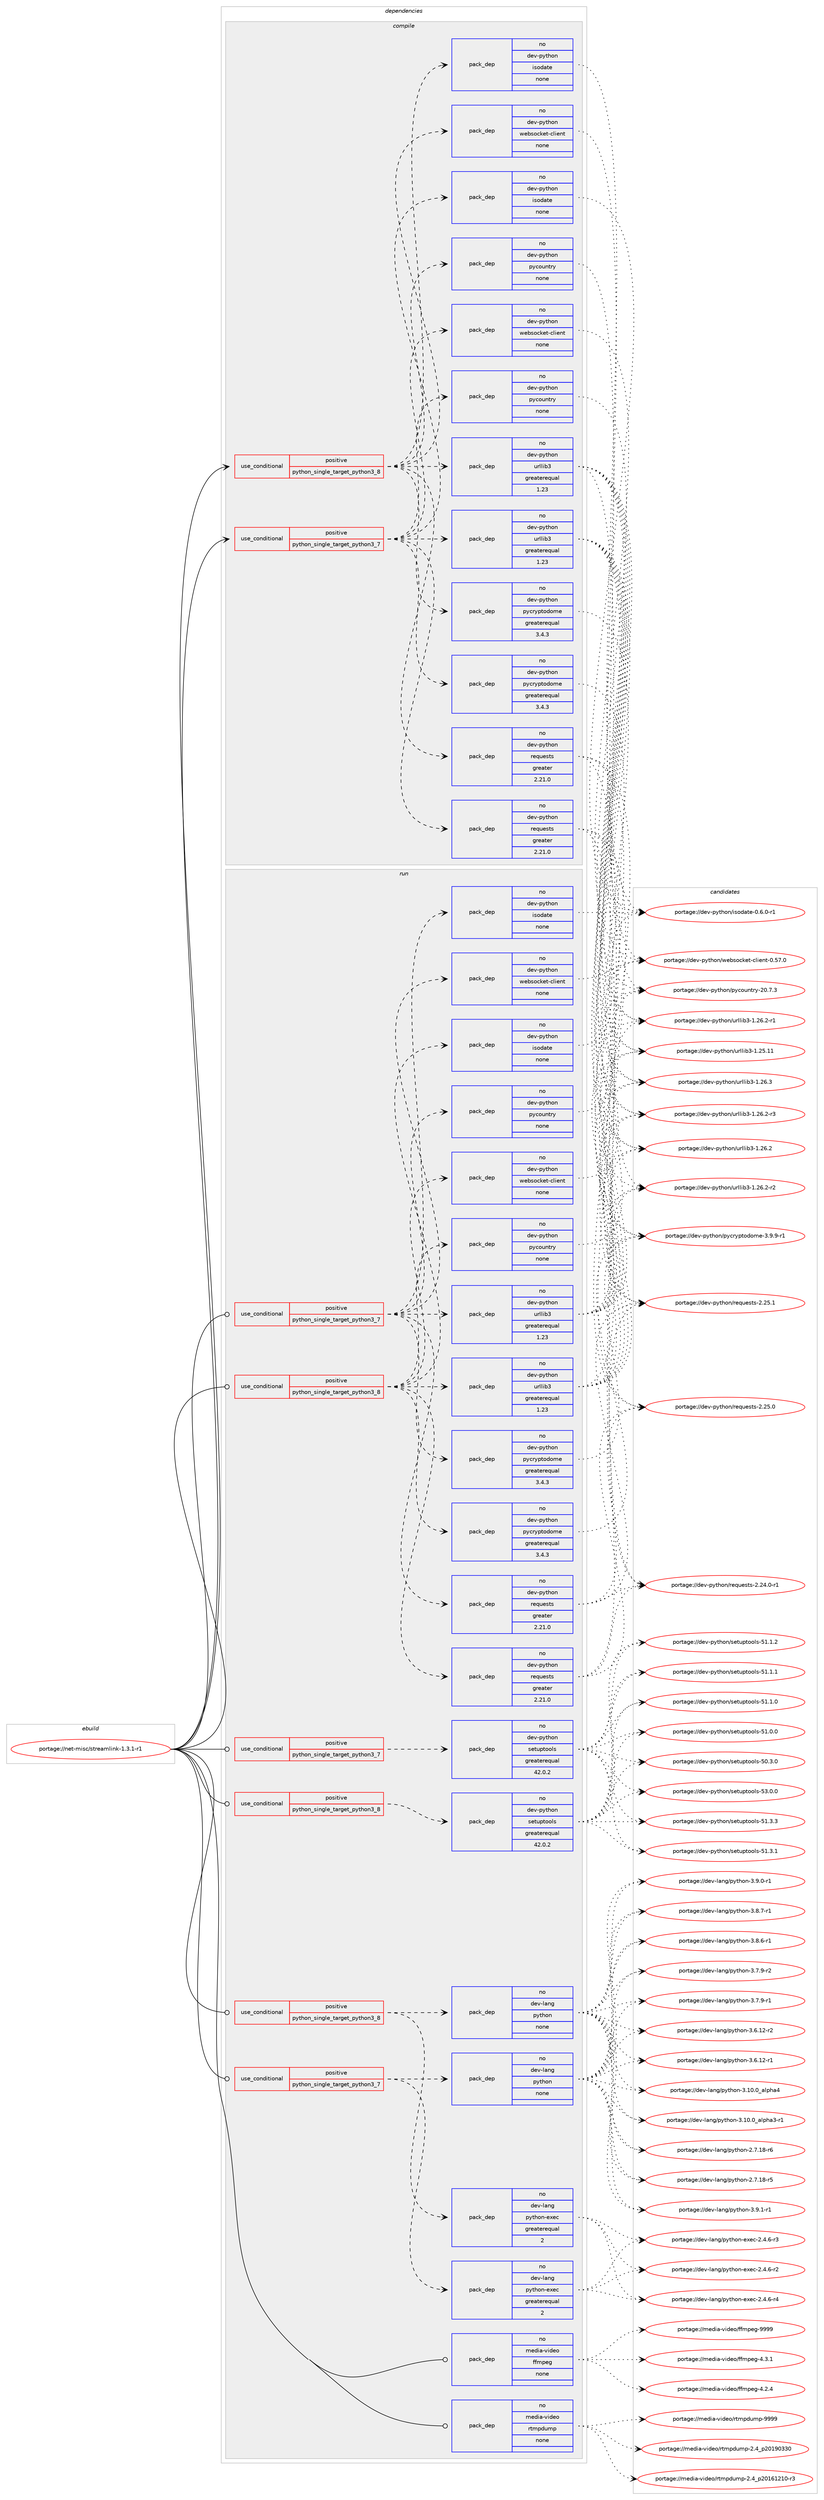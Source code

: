 digraph prolog {

# *************
# Graph options
# *************

newrank=true;
concentrate=true;
compound=true;
graph [rankdir=LR,fontname=Helvetica,fontsize=10,ranksep=1.5];#, ranksep=2.5, nodesep=0.2];
edge  [arrowhead=vee];
node  [fontname=Helvetica,fontsize=10];

# **********
# The ebuild
# **********

subgraph cluster_leftcol {
color=gray;
rank=same;
label=<<i>ebuild</i>>;
id [label="portage://net-misc/streamlink-1.3.1-r1", color=red, width=4, href="../net-misc/streamlink-1.3.1-r1.svg"];
}

# ****************
# The dependencies
# ****************

subgraph cluster_midcol {
color=gray;
label=<<i>dependencies</i>>;
subgraph cluster_compile {
fillcolor="#eeeeee";
style=filled;
label=<<i>compile</i>>;
subgraph cond7239 {
dependency23560 [label=<<TABLE BORDER="0" CELLBORDER="1" CELLSPACING="0" CELLPADDING="4"><TR><TD ROWSPAN="3" CELLPADDING="10">use_conditional</TD></TR><TR><TD>positive</TD></TR><TR><TD>python_single_target_python3_7</TD></TR></TABLE>>, shape=none, color=red];
subgraph pack16140 {
dependency23561 [label=<<TABLE BORDER="0" CELLBORDER="1" CELLSPACING="0" CELLPADDING="4" WIDTH="220"><TR><TD ROWSPAN="6" CELLPADDING="30">pack_dep</TD></TR><TR><TD WIDTH="110">no</TD></TR><TR><TD>dev-python</TD></TR><TR><TD>requests</TD></TR><TR><TD>greater</TD></TR><TR><TD>2.21.0</TD></TR></TABLE>>, shape=none, color=blue];
}
dependency23560:e -> dependency23561:w [weight=20,style="dashed",arrowhead="vee"];
subgraph pack16141 {
dependency23562 [label=<<TABLE BORDER="0" CELLBORDER="1" CELLSPACING="0" CELLPADDING="4" WIDTH="220"><TR><TD ROWSPAN="6" CELLPADDING="30">pack_dep</TD></TR><TR><TD WIDTH="110">no</TD></TR><TR><TD>dev-python</TD></TR><TR><TD>urllib3</TD></TR><TR><TD>greaterequal</TD></TR><TR><TD>1.23</TD></TR></TABLE>>, shape=none, color=blue];
}
dependency23560:e -> dependency23562:w [weight=20,style="dashed",arrowhead="vee"];
subgraph pack16142 {
dependency23563 [label=<<TABLE BORDER="0" CELLBORDER="1" CELLSPACING="0" CELLPADDING="4" WIDTH="220"><TR><TD ROWSPAN="6" CELLPADDING="30">pack_dep</TD></TR><TR><TD WIDTH="110">no</TD></TR><TR><TD>dev-python</TD></TR><TR><TD>isodate</TD></TR><TR><TD>none</TD></TR><TR><TD></TD></TR></TABLE>>, shape=none, color=blue];
}
dependency23560:e -> dependency23563:w [weight=20,style="dashed",arrowhead="vee"];
subgraph pack16143 {
dependency23564 [label=<<TABLE BORDER="0" CELLBORDER="1" CELLSPACING="0" CELLPADDING="4" WIDTH="220"><TR><TD ROWSPAN="6" CELLPADDING="30">pack_dep</TD></TR><TR><TD WIDTH="110">no</TD></TR><TR><TD>dev-python</TD></TR><TR><TD>websocket-client</TD></TR><TR><TD>none</TD></TR><TR><TD></TD></TR></TABLE>>, shape=none, color=blue];
}
dependency23560:e -> dependency23564:w [weight=20,style="dashed",arrowhead="vee"];
subgraph pack16144 {
dependency23565 [label=<<TABLE BORDER="0" CELLBORDER="1" CELLSPACING="0" CELLPADDING="4" WIDTH="220"><TR><TD ROWSPAN="6" CELLPADDING="30">pack_dep</TD></TR><TR><TD WIDTH="110">no</TD></TR><TR><TD>dev-python</TD></TR><TR><TD>pycountry</TD></TR><TR><TD>none</TD></TR><TR><TD></TD></TR></TABLE>>, shape=none, color=blue];
}
dependency23560:e -> dependency23565:w [weight=20,style="dashed",arrowhead="vee"];
subgraph pack16145 {
dependency23566 [label=<<TABLE BORDER="0" CELLBORDER="1" CELLSPACING="0" CELLPADDING="4" WIDTH="220"><TR><TD ROWSPAN="6" CELLPADDING="30">pack_dep</TD></TR><TR><TD WIDTH="110">no</TD></TR><TR><TD>dev-python</TD></TR><TR><TD>pycryptodome</TD></TR><TR><TD>greaterequal</TD></TR><TR><TD>3.4.3</TD></TR></TABLE>>, shape=none, color=blue];
}
dependency23560:e -> dependency23566:w [weight=20,style="dashed",arrowhead="vee"];
}
id:e -> dependency23560:w [weight=20,style="solid",arrowhead="vee"];
subgraph cond7240 {
dependency23567 [label=<<TABLE BORDER="0" CELLBORDER="1" CELLSPACING="0" CELLPADDING="4"><TR><TD ROWSPAN="3" CELLPADDING="10">use_conditional</TD></TR><TR><TD>positive</TD></TR><TR><TD>python_single_target_python3_8</TD></TR></TABLE>>, shape=none, color=red];
subgraph pack16146 {
dependency23568 [label=<<TABLE BORDER="0" CELLBORDER="1" CELLSPACING="0" CELLPADDING="4" WIDTH="220"><TR><TD ROWSPAN="6" CELLPADDING="30">pack_dep</TD></TR><TR><TD WIDTH="110">no</TD></TR><TR><TD>dev-python</TD></TR><TR><TD>requests</TD></TR><TR><TD>greater</TD></TR><TR><TD>2.21.0</TD></TR></TABLE>>, shape=none, color=blue];
}
dependency23567:e -> dependency23568:w [weight=20,style="dashed",arrowhead="vee"];
subgraph pack16147 {
dependency23569 [label=<<TABLE BORDER="0" CELLBORDER="1" CELLSPACING="0" CELLPADDING="4" WIDTH="220"><TR><TD ROWSPAN="6" CELLPADDING="30">pack_dep</TD></TR><TR><TD WIDTH="110">no</TD></TR><TR><TD>dev-python</TD></TR><TR><TD>urllib3</TD></TR><TR><TD>greaterequal</TD></TR><TR><TD>1.23</TD></TR></TABLE>>, shape=none, color=blue];
}
dependency23567:e -> dependency23569:w [weight=20,style="dashed",arrowhead="vee"];
subgraph pack16148 {
dependency23570 [label=<<TABLE BORDER="0" CELLBORDER="1" CELLSPACING="0" CELLPADDING="4" WIDTH="220"><TR><TD ROWSPAN="6" CELLPADDING="30">pack_dep</TD></TR><TR><TD WIDTH="110">no</TD></TR><TR><TD>dev-python</TD></TR><TR><TD>isodate</TD></TR><TR><TD>none</TD></TR><TR><TD></TD></TR></TABLE>>, shape=none, color=blue];
}
dependency23567:e -> dependency23570:w [weight=20,style="dashed",arrowhead="vee"];
subgraph pack16149 {
dependency23571 [label=<<TABLE BORDER="0" CELLBORDER="1" CELLSPACING="0" CELLPADDING="4" WIDTH="220"><TR><TD ROWSPAN="6" CELLPADDING="30">pack_dep</TD></TR><TR><TD WIDTH="110">no</TD></TR><TR><TD>dev-python</TD></TR><TR><TD>websocket-client</TD></TR><TR><TD>none</TD></TR><TR><TD></TD></TR></TABLE>>, shape=none, color=blue];
}
dependency23567:e -> dependency23571:w [weight=20,style="dashed",arrowhead="vee"];
subgraph pack16150 {
dependency23572 [label=<<TABLE BORDER="0" CELLBORDER="1" CELLSPACING="0" CELLPADDING="4" WIDTH="220"><TR><TD ROWSPAN="6" CELLPADDING="30">pack_dep</TD></TR><TR><TD WIDTH="110">no</TD></TR><TR><TD>dev-python</TD></TR><TR><TD>pycountry</TD></TR><TR><TD>none</TD></TR><TR><TD></TD></TR></TABLE>>, shape=none, color=blue];
}
dependency23567:e -> dependency23572:w [weight=20,style="dashed",arrowhead="vee"];
subgraph pack16151 {
dependency23573 [label=<<TABLE BORDER="0" CELLBORDER="1" CELLSPACING="0" CELLPADDING="4" WIDTH="220"><TR><TD ROWSPAN="6" CELLPADDING="30">pack_dep</TD></TR><TR><TD WIDTH="110">no</TD></TR><TR><TD>dev-python</TD></TR><TR><TD>pycryptodome</TD></TR><TR><TD>greaterequal</TD></TR><TR><TD>3.4.3</TD></TR></TABLE>>, shape=none, color=blue];
}
dependency23567:e -> dependency23573:w [weight=20,style="dashed",arrowhead="vee"];
}
id:e -> dependency23567:w [weight=20,style="solid",arrowhead="vee"];
}
subgraph cluster_compileandrun {
fillcolor="#eeeeee";
style=filled;
label=<<i>compile and run</i>>;
}
subgraph cluster_run {
fillcolor="#eeeeee";
style=filled;
label=<<i>run</i>>;
subgraph cond7241 {
dependency23574 [label=<<TABLE BORDER="0" CELLBORDER="1" CELLSPACING="0" CELLPADDING="4"><TR><TD ROWSPAN="3" CELLPADDING="10">use_conditional</TD></TR><TR><TD>positive</TD></TR><TR><TD>python_single_target_python3_7</TD></TR></TABLE>>, shape=none, color=red];
subgraph pack16152 {
dependency23575 [label=<<TABLE BORDER="0" CELLBORDER="1" CELLSPACING="0" CELLPADDING="4" WIDTH="220"><TR><TD ROWSPAN="6" CELLPADDING="30">pack_dep</TD></TR><TR><TD WIDTH="110">no</TD></TR><TR><TD>dev-lang</TD></TR><TR><TD>python</TD></TR><TR><TD>none</TD></TR><TR><TD></TD></TR></TABLE>>, shape=none, color=blue];
}
dependency23574:e -> dependency23575:w [weight=20,style="dashed",arrowhead="vee"];
subgraph pack16153 {
dependency23576 [label=<<TABLE BORDER="0" CELLBORDER="1" CELLSPACING="0" CELLPADDING="4" WIDTH="220"><TR><TD ROWSPAN="6" CELLPADDING="30">pack_dep</TD></TR><TR><TD WIDTH="110">no</TD></TR><TR><TD>dev-lang</TD></TR><TR><TD>python-exec</TD></TR><TR><TD>greaterequal</TD></TR><TR><TD>2</TD></TR></TABLE>>, shape=none, color=blue];
}
dependency23574:e -> dependency23576:w [weight=20,style="dashed",arrowhead="vee"];
}
id:e -> dependency23574:w [weight=20,style="solid",arrowhead="odot"];
subgraph cond7242 {
dependency23577 [label=<<TABLE BORDER="0" CELLBORDER="1" CELLSPACING="0" CELLPADDING="4"><TR><TD ROWSPAN="3" CELLPADDING="10">use_conditional</TD></TR><TR><TD>positive</TD></TR><TR><TD>python_single_target_python3_7</TD></TR></TABLE>>, shape=none, color=red];
subgraph pack16154 {
dependency23578 [label=<<TABLE BORDER="0" CELLBORDER="1" CELLSPACING="0" CELLPADDING="4" WIDTH="220"><TR><TD ROWSPAN="6" CELLPADDING="30">pack_dep</TD></TR><TR><TD WIDTH="110">no</TD></TR><TR><TD>dev-python</TD></TR><TR><TD>requests</TD></TR><TR><TD>greater</TD></TR><TR><TD>2.21.0</TD></TR></TABLE>>, shape=none, color=blue];
}
dependency23577:e -> dependency23578:w [weight=20,style="dashed",arrowhead="vee"];
subgraph pack16155 {
dependency23579 [label=<<TABLE BORDER="0" CELLBORDER="1" CELLSPACING="0" CELLPADDING="4" WIDTH="220"><TR><TD ROWSPAN="6" CELLPADDING="30">pack_dep</TD></TR><TR><TD WIDTH="110">no</TD></TR><TR><TD>dev-python</TD></TR><TR><TD>urllib3</TD></TR><TR><TD>greaterequal</TD></TR><TR><TD>1.23</TD></TR></TABLE>>, shape=none, color=blue];
}
dependency23577:e -> dependency23579:w [weight=20,style="dashed",arrowhead="vee"];
subgraph pack16156 {
dependency23580 [label=<<TABLE BORDER="0" CELLBORDER="1" CELLSPACING="0" CELLPADDING="4" WIDTH="220"><TR><TD ROWSPAN="6" CELLPADDING="30">pack_dep</TD></TR><TR><TD WIDTH="110">no</TD></TR><TR><TD>dev-python</TD></TR><TR><TD>isodate</TD></TR><TR><TD>none</TD></TR><TR><TD></TD></TR></TABLE>>, shape=none, color=blue];
}
dependency23577:e -> dependency23580:w [weight=20,style="dashed",arrowhead="vee"];
subgraph pack16157 {
dependency23581 [label=<<TABLE BORDER="0" CELLBORDER="1" CELLSPACING="0" CELLPADDING="4" WIDTH="220"><TR><TD ROWSPAN="6" CELLPADDING="30">pack_dep</TD></TR><TR><TD WIDTH="110">no</TD></TR><TR><TD>dev-python</TD></TR><TR><TD>websocket-client</TD></TR><TR><TD>none</TD></TR><TR><TD></TD></TR></TABLE>>, shape=none, color=blue];
}
dependency23577:e -> dependency23581:w [weight=20,style="dashed",arrowhead="vee"];
subgraph pack16158 {
dependency23582 [label=<<TABLE BORDER="0" CELLBORDER="1" CELLSPACING="0" CELLPADDING="4" WIDTH="220"><TR><TD ROWSPAN="6" CELLPADDING="30">pack_dep</TD></TR><TR><TD WIDTH="110">no</TD></TR><TR><TD>dev-python</TD></TR><TR><TD>pycountry</TD></TR><TR><TD>none</TD></TR><TR><TD></TD></TR></TABLE>>, shape=none, color=blue];
}
dependency23577:e -> dependency23582:w [weight=20,style="dashed",arrowhead="vee"];
subgraph pack16159 {
dependency23583 [label=<<TABLE BORDER="0" CELLBORDER="1" CELLSPACING="0" CELLPADDING="4" WIDTH="220"><TR><TD ROWSPAN="6" CELLPADDING="30">pack_dep</TD></TR><TR><TD WIDTH="110">no</TD></TR><TR><TD>dev-python</TD></TR><TR><TD>pycryptodome</TD></TR><TR><TD>greaterequal</TD></TR><TR><TD>3.4.3</TD></TR></TABLE>>, shape=none, color=blue];
}
dependency23577:e -> dependency23583:w [weight=20,style="dashed",arrowhead="vee"];
}
id:e -> dependency23577:w [weight=20,style="solid",arrowhead="odot"];
subgraph cond7243 {
dependency23584 [label=<<TABLE BORDER="0" CELLBORDER="1" CELLSPACING="0" CELLPADDING="4"><TR><TD ROWSPAN="3" CELLPADDING="10">use_conditional</TD></TR><TR><TD>positive</TD></TR><TR><TD>python_single_target_python3_7</TD></TR></TABLE>>, shape=none, color=red];
subgraph pack16160 {
dependency23585 [label=<<TABLE BORDER="0" CELLBORDER="1" CELLSPACING="0" CELLPADDING="4" WIDTH="220"><TR><TD ROWSPAN="6" CELLPADDING="30">pack_dep</TD></TR><TR><TD WIDTH="110">no</TD></TR><TR><TD>dev-python</TD></TR><TR><TD>setuptools</TD></TR><TR><TD>greaterequal</TD></TR><TR><TD>42.0.2</TD></TR></TABLE>>, shape=none, color=blue];
}
dependency23584:e -> dependency23585:w [weight=20,style="dashed",arrowhead="vee"];
}
id:e -> dependency23584:w [weight=20,style="solid",arrowhead="odot"];
subgraph cond7244 {
dependency23586 [label=<<TABLE BORDER="0" CELLBORDER="1" CELLSPACING="0" CELLPADDING="4"><TR><TD ROWSPAN="3" CELLPADDING="10">use_conditional</TD></TR><TR><TD>positive</TD></TR><TR><TD>python_single_target_python3_8</TD></TR></TABLE>>, shape=none, color=red];
subgraph pack16161 {
dependency23587 [label=<<TABLE BORDER="0" CELLBORDER="1" CELLSPACING="0" CELLPADDING="4" WIDTH="220"><TR><TD ROWSPAN="6" CELLPADDING="30">pack_dep</TD></TR><TR><TD WIDTH="110">no</TD></TR><TR><TD>dev-lang</TD></TR><TR><TD>python</TD></TR><TR><TD>none</TD></TR><TR><TD></TD></TR></TABLE>>, shape=none, color=blue];
}
dependency23586:e -> dependency23587:w [weight=20,style="dashed",arrowhead="vee"];
subgraph pack16162 {
dependency23588 [label=<<TABLE BORDER="0" CELLBORDER="1" CELLSPACING="0" CELLPADDING="4" WIDTH="220"><TR><TD ROWSPAN="6" CELLPADDING="30">pack_dep</TD></TR><TR><TD WIDTH="110">no</TD></TR><TR><TD>dev-lang</TD></TR><TR><TD>python-exec</TD></TR><TR><TD>greaterequal</TD></TR><TR><TD>2</TD></TR></TABLE>>, shape=none, color=blue];
}
dependency23586:e -> dependency23588:w [weight=20,style="dashed",arrowhead="vee"];
}
id:e -> dependency23586:w [weight=20,style="solid",arrowhead="odot"];
subgraph cond7245 {
dependency23589 [label=<<TABLE BORDER="0" CELLBORDER="1" CELLSPACING="0" CELLPADDING="4"><TR><TD ROWSPAN="3" CELLPADDING="10">use_conditional</TD></TR><TR><TD>positive</TD></TR><TR><TD>python_single_target_python3_8</TD></TR></TABLE>>, shape=none, color=red];
subgraph pack16163 {
dependency23590 [label=<<TABLE BORDER="0" CELLBORDER="1" CELLSPACING="0" CELLPADDING="4" WIDTH="220"><TR><TD ROWSPAN="6" CELLPADDING="30">pack_dep</TD></TR><TR><TD WIDTH="110">no</TD></TR><TR><TD>dev-python</TD></TR><TR><TD>requests</TD></TR><TR><TD>greater</TD></TR><TR><TD>2.21.0</TD></TR></TABLE>>, shape=none, color=blue];
}
dependency23589:e -> dependency23590:w [weight=20,style="dashed",arrowhead="vee"];
subgraph pack16164 {
dependency23591 [label=<<TABLE BORDER="0" CELLBORDER="1" CELLSPACING="0" CELLPADDING="4" WIDTH="220"><TR><TD ROWSPAN="6" CELLPADDING="30">pack_dep</TD></TR><TR><TD WIDTH="110">no</TD></TR><TR><TD>dev-python</TD></TR><TR><TD>urllib3</TD></TR><TR><TD>greaterequal</TD></TR><TR><TD>1.23</TD></TR></TABLE>>, shape=none, color=blue];
}
dependency23589:e -> dependency23591:w [weight=20,style="dashed",arrowhead="vee"];
subgraph pack16165 {
dependency23592 [label=<<TABLE BORDER="0" CELLBORDER="1" CELLSPACING="0" CELLPADDING="4" WIDTH="220"><TR><TD ROWSPAN="6" CELLPADDING="30">pack_dep</TD></TR><TR><TD WIDTH="110">no</TD></TR><TR><TD>dev-python</TD></TR><TR><TD>isodate</TD></TR><TR><TD>none</TD></TR><TR><TD></TD></TR></TABLE>>, shape=none, color=blue];
}
dependency23589:e -> dependency23592:w [weight=20,style="dashed",arrowhead="vee"];
subgraph pack16166 {
dependency23593 [label=<<TABLE BORDER="0" CELLBORDER="1" CELLSPACING="0" CELLPADDING="4" WIDTH="220"><TR><TD ROWSPAN="6" CELLPADDING="30">pack_dep</TD></TR><TR><TD WIDTH="110">no</TD></TR><TR><TD>dev-python</TD></TR><TR><TD>websocket-client</TD></TR><TR><TD>none</TD></TR><TR><TD></TD></TR></TABLE>>, shape=none, color=blue];
}
dependency23589:e -> dependency23593:w [weight=20,style="dashed",arrowhead="vee"];
subgraph pack16167 {
dependency23594 [label=<<TABLE BORDER="0" CELLBORDER="1" CELLSPACING="0" CELLPADDING="4" WIDTH="220"><TR><TD ROWSPAN="6" CELLPADDING="30">pack_dep</TD></TR><TR><TD WIDTH="110">no</TD></TR><TR><TD>dev-python</TD></TR><TR><TD>pycountry</TD></TR><TR><TD>none</TD></TR><TR><TD></TD></TR></TABLE>>, shape=none, color=blue];
}
dependency23589:e -> dependency23594:w [weight=20,style="dashed",arrowhead="vee"];
subgraph pack16168 {
dependency23595 [label=<<TABLE BORDER="0" CELLBORDER="1" CELLSPACING="0" CELLPADDING="4" WIDTH="220"><TR><TD ROWSPAN="6" CELLPADDING="30">pack_dep</TD></TR><TR><TD WIDTH="110">no</TD></TR><TR><TD>dev-python</TD></TR><TR><TD>pycryptodome</TD></TR><TR><TD>greaterequal</TD></TR><TR><TD>3.4.3</TD></TR></TABLE>>, shape=none, color=blue];
}
dependency23589:e -> dependency23595:w [weight=20,style="dashed",arrowhead="vee"];
}
id:e -> dependency23589:w [weight=20,style="solid",arrowhead="odot"];
subgraph cond7246 {
dependency23596 [label=<<TABLE BORDER="0" CELLBORDER="1" CELLSPACING="0" CELLPADDING="4"><TR><TD ROWSPAN="3" CELLPADDING="10">use_conditional</TD></TR><TR><TD>positive</TD></TR><TR><TD>python_single_target_python3_8</TD></TR></TABLE>>, shape=none, color=red];
subgraph pack16169 {
dependency23597 [label=<<TABLE BORDER="0" CELLBORDER="1" CELLSPACING="0" CELLPADDING="4" WIDTH="220"><TR><TD ROWSPAN="6" CELLPADDING="30">pack_dep</TD></TR><TR><TD WIDTH="110">no</TD></TR><TR><TD>dev-python</TD></TR><TR><TD>setuptools</TD></TR><TR><TD>greaterequal</TD></TR><TR><TD>42.0.2</TD></TR></TABLE>>, shape=none, color=blue];
}
dependency23596:e -> dependency23597:w [weight=20,style="dashed",arrowhead="vee"];
}
id:e -> dependency23596:w [weight=20,style="solid",arrowhead="odot"];
subgraph pack16170 {
dependency23598 [label=<<TABLE BORDER="0" CELLBORDER="1" CELLSPACING="0" CELLPADDING="4" WIDTH="220"><TR><TD ROWSPAN="6" CELLPADDING="30">pack_dep</TD></TR><TR><TD WIDTH="110">no</TD></TR><TR><TD>media-video</TD></TR><TR><TD>ffmpeg</TD></TR><TR><TD>none</TD></TR><TR><TD></TD></TR></TABLE>>, shape=none, color=blue];
}
id:e -> dependency23598:w [weight=20,style="solid",arrowhead="odot"];
subgraph pack16171 {
dependency23599 [label=<<TABLE BORDER="0" CELLBORDER="1" CELLSPACING="0" CELLPADDING="4" WIDTH="220"><TR><TD ROWSPAN="6" CELLPADDING="30">pack_dep</TD></TR><TR><TD WIDTH="110">no</TD></TR><TR><TD>media-video</TD></TR><TR><TD>rtmpdump</TD></TR><TR><TD>none</TD></TR><TR><TD></TD></TR></TABLE>>, shape=none, color=blue];
}
id:e -> dependency23599:w [weight=20,style="solid",arrowhead="odot"];
}
}

# **************
# The candidates
# **************

subgraph cluster_choices {
rank=same;
color=gray;
label=<<i>candidates</i>>;

subgraph choice16140 {
color=black;
nodesep=1;
choice100101118451121211161041111104711410111311710111511611545504650534649 [label="portage://dev-python/requests-2.25.1", color=red, width=4,href="../dev-python/requests-2.25.1.svg"];
choice100101118451121211161041111104711410111311710111511611545504650534648 [label="portage://dev-python/requests-2.25.0", color=red, width=4,href="../dev-python/requests-2.25.0.svg"];
choice1001011184511212111610411111047114101113117101115116115455046505246484511449 [label="portage://dev-python/requests-2.24.0-r1", color=red, width=4,href="../dev-python/requests-2.24.0-r1.svg"];
dependency23561:e -> choice100101118451121211161041111104711410111311710111511611545504650534649:w [style=dotted,weight="100"];
dependency23561:e -> choice100101118451121211161041111104711410111311710111511611545504650534648:w [style=dotted,weight="100"];
dependency23561:e -> choice1001011184511212111610411111047114101113117101115116115455046505246484511449:w [style=dotted,weight="100"];
}
subgraph choice16141 {
color=black;
nodesep=1;
choice1001011184511212111610411111047117114108108105985145494650544651 [label="portage://dev-python/urllib3-1.26.3", color=red, width=4,href="../dev-python/urllib3-1.26.3.svg"];
choice10010111845112121116104111110471171141081081059851454946505446504511451 [label="portage://dev-python/urllib3-1.26.2-r3", color=red, width=4,href="../dev-python/urllib3-1.26.2-r3.svg"];
choice10010111845112121116104111110471171141081081059851454946505446504511450 [label="portage://dev-python/urllib3-1.26.2-r2", color=red, width=4,href="../dev-python/urllib3-1.26.2-r2.svg"];
choice10010111845112121116104111110471171141081081059851454946505446504511449 [label="portage://dev-python/urllib3-1.26.2-r1", color=red, width=4,href="../dev-python/urllib3-1.26.2-r1.svg"];
choice1001011184511212111610411111047117114108108105985145494650544650 [label="portage://dev-python/urllib3-1.26.2", color=red, width=4,href="../dev-python/urllib3-1.26.2.svg"];
choice100101118451121211161041111104711711410810810598514549465053464949 [label="portage://dev-python/urllib3-1.25.11", color=red, width=4,href="../dev-python/urllib3-1.25.11.svg"];
dependency23562:e -> choice1001011184511212111610411111047117114108108105985145494650544651:w [style=dotted,weight="100"];
dependency23562:e -> choice10010111845112121116104111110471171141081081059851454946505446504511451:w [style=dotted,weight="100"];
dependency23562:e -> choice10010111845112121116104111110471171141081081059851454946505446504511450:w [style=dotted,weight="100"];
dependency23562:e -> choice10010111845112121116104111110471171141081081059851454946505446504511449:w [style=dotted,weight="100"];
dependency23562:e -> choice1001011184511212111610411111047117114108108105985145494650544650:w [style=dotted,weight="100"];
dependency23562:e -> choice100101118451121211161041111104711711410810810598514549465053464949:w [style=dotted,weight="100"];
}
subgraph choice16142 {
color=black;
nodesep=1;
choice1001011184511212111610411111047105115111100971161014548465446484511449 [label="portage://dev-python/isodate-0.6.0-r1", color=red, width=4,href="../dev-python/isodate-0.6.0-r1.svg"];
dependency23563:e -> choice1001011184511212111610411111047105115111100971161014548465446484511449:w [style=dotted,weight="100"];
}
subgraph choice16143 {
color=black;
nodesep=1;
choice10010111845112121116104111110471191019811511199107101116459910810510111011645484653554648 [label="portage://dev-python/websocket-client-0.57.0", color=red, width=4,href="../dev-python/websocket-client-0.57.0.svg"];
dependency23564:e -> choice10010111845112121116104111110471191019811511199107101116459910810510111011645484653554648:w [style=dotted,weight="100"];
}
subgraph choice16144 {
color=black;
nodesep=1;
choice10010111845112121116104111110471121219911111711011611412145504846554651 [label="portage://dev-python/pycountry-20.7.3", color=red, width=4,href="../dev-python/pycountry-20.7.3.svg"];
dependency23565:e -> choice10010111845112121116104111110471121219911111711011611412145504846554651:w [style=dotted,weight="100"];
}
subgraph choice16145 {
color=black;
nodesep=1;
choice1001011184511212111610411111047112121991141211121161111001111091014551465746574511449 [label="portage://dev-python/pycryptodome-3.9.9-r1", color=red, width=4,href="../dev-python/pycryptodome-3.9.9-r1.svg"];
dependency23566:e -> choice1001011184511212111610411111047112121991141211121161111001111091014551465746574511449:w [style=dotted,weight="100"];
}
subgraph choice16146 {
color=black;
nodesep=1;
choice100101118451121211161041111104711410111311710111511611545504650534649 [label="portage://dev-python/requests-2.25.1", color=red, width=4,href="../dev-python/requests-2.25.1.svg"];
choice100101118451121211161041111104711410111311710111511611545504650534648 [label="portage://dev-python/requests-2.25.0", color=red, width=4,href="../dev-python/requests-2.25.0.svg"];
choice1001011184511212111610411111047114101113117101115116115455046505246484511449 [label="portage://dev-python/requests-2.24.0-r1", color=red, width=4,href="../dev-python/requests-2.24.0-r1.svg"];
dependency23568:e -> choice100101118451121211161041111104711410111311710111511611545504650534649:w [style=dotted,weight="100"];
dependency23568:e -> choice100101118451121211161041111104711410111311710111511611545504650534648:w [style=dotted,weight="100"];
dependency23568:e -> choice1001011184511212111610411111047114101113117101115116115455046505246484511449:w [style=dotted,weight="100"];
}
subgraph choice16147 {
color=black;
nodesep=1;
choice1001011184511212111610411111047117114108108105985145494650544651 [label="portage://dev-python/urllib3-1.26.3", color=red, width=4,href="../dev-python/urllib3-1.26.3.svg"];
choice10010111845112121116104111110471171141081081059851454946505446504511451 [label="portage://dev-python/urllib3-1.26.2-r3", color=red, width=4,href="../dev-python/urllib3-1.26.2-r3.svg"];
choice10010111845112121116104111110471171141081081059851454946505446504511450 [label="portage://dev-python/urllib3-1.26.2-r2", color=red, width=4,href="../dev-python/urllib3-1.26.2-r2.svg"];
choice10010111845112121116104111110471171141081081059851454946505446504511449 [label="portage://dev-python/urllib3-1.26.2-r1", color=red, width=4,href="../dev-python/urllib3-1.26.2-r1.svg"];
choice1001011184511212111610411111047117114108108105985145494650544650 [label="portage://dev-python/urllib3-1.26.2", color=red, width=4,href="../dev-python/urllib3-1.26.2.svg"];
choice100101118451121211161041111104711711410810810598514549465053464949 [label="portage://dev-python/urllib3-1.25.11", color=red, width=4,href="../dev-python/urllib3-1.25.11.svg"];
dependency23569:e -> choice1001011184511212111610411111047117114108108105985145494650544651:w [style=dotted,weight="100"];
dependency23569:e -> choice10010111845112121116104111110471171141081081059851454946505446504511451:w [style=dotted,weight="100"];
dependency23569:e -> choice10010111845112121116104111110471171141081081059851454946505446504511450:w [style=dotted,weight="100"];
dependency23569:e -> choice10010111845112121116104111110471171141081081059851454946505446504511449:w [style=dotted,weight="100"];
dependency23569:e -> choice1001011184511212111610411111047117114108108105985145494650544650:w [style=dotted,weight="100"];
dependency23569:e -> choice100101118451121211161041111104711711410810810598514549465053464949:w [style=dotted,weight="100"];
}
subgraph choice16148 {
color=black;
nodesep=1;
choice1001011184511212111610411111047105115111100971161014548465446484511449 [label="portage://dev-python/isodate-0.6.0-r1", color=red, width=4,href="../dev-python/isodate-0.6.0-r1.svg"];
dependency23570:e -> choice1001011184511212111610411111047105115111100971161014548465446484511449:w [style=dotted,weight="100"];
}
subgraph choice16149 {
color=black;
nodesep=1;
choice10010111845112121116104111110471191019811511199107101116459910810510111011645484653554648 [label="portage://dev-python/websocket-client-0.57.0", color=red, width=4,href="../dev-python/websocket-client-0.57.0.svg"];
dependency23571:e -> choice10010111845112121116104111110471191019811511199107101116459910810510111011645484653554648:w [style=dotted,weight="100"];
}
subgraph choice16150 {
color=black;
nodesep=1;
choice10010111845112121116104111110471121219911111711011611412145504846554651 [label="portage://dev-python/pycountry-20.7.3", color=red, width=4,href="../dev-python/pycountry-20.7.3.svg"];
dependency23572:e -> choice10010111845112121116104111110471121219911111711011611412145504846554651:w [style=dotted,weight="100"];
}
subgraph choice16151 {
color=black;
nodesep=1;
choice1001011184511212111610411111047112121991141211121161111001111091014551465746574511449 [label="portage://dev-python/pycryptodome-3.9.9-r1", color=red, width=4,href="../dev-python/pycryptodome-3.9.9-r1.svg"];
dependency23573:e -> choice1001011184511212111610411111047112121991141211121161111001111091014551465746574511449:w [style=dotted,weight="100"];
}
subgraph choice16152 {
color=black;
nodesep=1;
choice1001011184510897110103471121211161041111104551465746494511449 [label="portage://dev-lang/python-3.9.1-r1", color=red, width=4,href="../dev-lang/python-3.9.1-r1.svg"];
choice1001011184510897110103471121211161041111104551465746484511449 [label="portage://dev-lang/python-3.9.0-r1", color=red, width=4,href="../dev-lang/python-3.9.0-r1.svg"];
choice1001011184510897110103471121211161041111104551465646554511449 [label="portage://dev-lang/python-3.8.7-r1", color=red, width=4,href="../dev-lang/python-3.8.7-r1.svg"];
choice1001011184510897110103471121211161041111104551465646544511449 [label="portage://dev-lang/python-3.8.6-r1", color=red, width=4,href="../dev-lang/python-3.8.6-r1.svg"];
choice1001011184510897110103471121211161041111104551465546574511450 [label="portage://dev-lang/python-3.7.9-r2", color=red, width=4,href="../dev-lang/python-3.7.9-r2.svg"];
choice1001011184510897110103471121211161041111104551465546574511449 [label="portage://dev-lang/python-3.7.9-r1", color=red, width=4,href="../dev-lang/python-3.7.9-r1.svg"];
choice100101118451089711010347112121116104111110455146544649504511450 [label="portage://dev-lang/python-3.6.12-r2", color=red, width=4,href="../dev-lang/python-3.6.12-r2.svg"];
choice100101118451089711010347112121116104111110455146544649504511449 [label="portage://dev-lang/python-3.6.12-r1", color=red, width=4,href="../dev-lang/python-3.6.12-r1.svg"];
choice1001011184510897110103471121211161041111104551464948464895971081121049752 [label="portage://dev-lang/python-3.10.0_alpha4", color=red, width=4,href="../dev-lang/python-3.10.0_alpha4.svg"];
choice10010111845108971101034711212111610411111045514649484648959710811210497514511449 [label="portage://dev-lang/python-3.10.0_alpha3-r1", color=red, width=4,href="../dev-lang/python-3.10.0_alpha3-r1.svg"];
choice100101118451089711010347112121116104111110455046554649564511454 [label="portage://dev-lang/python-2.7.18-r6", color=red, width=4,href="../dev-lang/python-2.7.18-r6.svg"];
choice100101118451089711010347112121116104111110455046554649564511453 [label="portage://dev-lang/python-2.7.18-r5", color=red, width=4,href="../dev-lang/python-2.7.18-r5.svg"];
dependency23575:e -> choice1001011184510897110103471121211161041111104551465746494511449:w [style=dotted,weight="100"];
dependency23575:e -> choice1001011184510897110103471121211161041111104551465746484511449:w [style=dotted,weight="100"];
dependency23575:e -> choice1001011184510897110103471121211161041111104551465646554511449:w [style=dotted,weight="100"];
dependency23575:e -> choice1001011184510897110103471121211161041111104551465646544511449:w [style=dotted,weight="100"];
dependency23575:e -> choice1001011184510897110103471121211161041111104551465546574511450:w [style=dotted,weight="100"];
dependency23575:e -> choice1001011184510897110103471121211161041111104551465546574511449:w [style=dotted,weight="100"];
dependency23575:e -> choice100101118451089711010347112121116104111110455146544649504511450:w [style=dotted,weight="100"];
dependency23575:e -> choice100101118451089711010347112121116104111110455146544649504511449:w [style=dotted,weight="100"];
dependency23575:e -> choice1001011184510897110103471121211161041111104551464948464895971081121049752:w [style=dotted,weight="100"];
dependency23575:e -> choice10010111845108971101034711212111610411111045514649484648959710811210497514511449:w [style=dotted,weight="100"];
dependency23575:e -> choice100101118451089711010347112121116104111110455046554649564511454:w [style=dotted,weight="100"];
dependency23575:e -> choice100101118451089711010347112121116104111110455046554649564511453:w [style=dotted,weight="100"];
}
subgraph choice16153 {
color=black;
nodesep=1;
choice10010111845108971101034711212111610411111045101120101994550465246544511452 [label="portage://dev-lang/python-exec-2.4.6-r4", color=red, width=4,href="../dev-lang/python-exec-2.4.6-r4.svg"];
choice10010111845108971101034711212111610411111045101120101994550465246544511451 [label="portage://dev-lang/python-exec-2.4.6-r3", color=red, width=4,href="../dev-lang/python-exec-2.4.6-r3.svg"];
choice10010111845108971101034711212111610411111045101120101994550465246544511450 [label="portage://dev-lang/python-exec-2.4.6-r2", color=red, width=4,href="../dev-lang/python-exec-2.4.6-r2.svg"];
dependency23576:e -> choice10010111845108971101034711212111610411111045101120101994550465246544511452:w [style=dotted,weight="100"];
dependency23576:e -> choice10010111845108971101034711212111610411111045101120101994550465246544511451:w [style=dotted,weight="100"];
dependency23576:e -> choice10010111845108971101034711212111610411111045101120101994550465246544511450:w [style=dotted,weight="100"];
}
subgraph choice16154 {
color=black;
nodesep=1;
choice100101118451121211161041111104711410111311710111511611545504650534649 [label="portage://dev-python/requests-2.25.1", color=red, width=4,href="../dev-python/requests-2.25.1.svg"];
choice100101118451121211161041111104711410111311710111511611545504650534648 [label="portage://dev-python/requests-2.25.0", color=red, width=4,href="../dev-python/requests-2.25.0.svg"];
choice1001011184511212111610411111047114101113117101115116115455046505246484511449 [label="portage://dev-python/requests-2.24.0-r1", color=red, width=4,href="../dev-python/requests-2.24.0-r1.svg"];
dependency23578:e -> choice100101118451121211161041111104711410111311710111511611545504650534649:w [style=dotted,weight="100"];
dependency23578:e -> choice100101118451121211161041111104711410111311710111511611545504650534648:w [style=dotted,weight="100"];
dependency23578:e -> choice1001011184511212111610411111047114101113117101115116115455046505246484511449:w [style=dotted,weight="100"];
}
subgraph choice16155 {
color=black;
nodesep=1;
choice1001011184511212111610411111047117114108108105985145494650544651 [label="portage://dev-python/urllib3-1.26.3", color=red, width=4,href="../dev-python/urllib3-1.26.3.svg"];
choice10010111845112121116104111110471171141081081059851454946505446504511451 [label="portage://dev-python/urllib3-1.26.2-r3", color=red, width=4,href="../dev-python/urllib3-1.26.2-r3.svg"];
choice10010111845112121116104111110471171141081081059851454946505446504511450 [label="portage://dev-python/urllib3-1.26.2-r2", color=red, width=4,href="../dev-python/urllib3-1.26.2-r2.svg"];
choice10010111845112121116104111110471171141081081059851454946505446504511449 [label="portage://dev-python/urllib3-1.26.2-r1", color=red, width=4,href="../dev-python/urllib3-1.26.2-r1.svg"];
choice1001011184511212111610411111047117114108108105985145494650544650 [label="portage://dev-python/urllib3-1.26.2", color=red, width=4,href="../dev-python/urllib3-1.26.2.svg"];
choice100101118451121211161041111104711711410810810598514549465053464949 [label="portage://dev-python/urllib3-1.25.11", color=red, width=4,href="../dev-python/urllib3-1.25.11.svg"];
dependency23579:e -> choice1001011184511212111610411111047117114108108105985145494650544651:w [style=dotted,weight="100"];
dependency23579:e -> choice10010111845112121116104111110471171141081081059851454946505446504511451:w [style=dotted,weight="100"];
dependency23579:e -> choice10010111845112121116104111110471171141081081059851454946505446504511450:w [style=dotted,weight="100"];
dependency23579:e -> choice10010111845112121116104111110471171141081081059851454946505446504511449:w [style=dotted,weight="100"];
dependency23579:e -> choice1001011184511212111610411111047117114108108105985145494650544650:w [style=dotted,weight="100"];
dependency23579:e -> choice100101118451121211161041111104711711410810810598514549465053464949:w [style=dotted,weight="100"];
}
subgraph choice16156 {
color=black;
nodesep=1;
choice1001011184511212111610411111047105115111100971161014548465446484511449 [label="portage://dev-python/isodate-0.6.0-r1", color=red, width=4,href="../dev-python/isodate-0.6.0-r1.svg"];
dependency23580:e -> choice1001011184511212111610411111047105115111100971161014548465446484511449:w [style=dotted,weight="100"];
}
subgraph choice16157 {
color=black;
nodesep=1;
choice10010111845112121116104111110471191019811511199107101116459910810510111011645484653554648 [label="portage://dev-python/websocket-client-0.57.0", color=red, width=4,href="../dev-python/websocket-client-0.57.0.svg"];
dependency23581:e -> choice10010111845112121116104111110471191019811511199107101116459910810510111011645484653554648:w [style=dotted,weight="100"];
}
subgraph choice16158 {
color=black;
nodesep=1;
choice10010111845112121116104111110471121219911111711011611412145504846554651 [label="portage://dev-python/pycountry-20.7.3", color=red, width=4,href="../dev-python/pycountry-20.7.3.svg"];
dependency23582:e -> choice10010111845112121116104111110471121219911111711011611412145504846554651:w [style=dotted,weight="100"];
}
subgraph choice16159 {
color=black;
nodesep=1;
choice1001011184511212111610411111047112121991141211121161111001111091014551465746574511449 [label="portage://dev-python/pycryptodome-3.9.9-r1", color=red, width=4,href="../dev-python/pycryptodome-3.9.9-r1.svg"];
dependency23583:e -> choice1001011184511212111610411111047112121991141211121161111001111091014551465746574511449:w [style=dotted,weight="100"];
}
subgraph choice16160 {
color=black;
nodesep=1;
choice100101118451121211161041111104711510111611711211611111110811545535146484648 [label="portage://dev-python/setuptools-53.0.0", color=red, width=4,href="../dev-python/setuptools-53.0.0.svg"];
choice100101118451121211161041111104711510111611711211611111110811545534946514651 [label="portage://dev-python/setuptools-51.3.3", color=red, width=4,href="../dev-python/setuptools-51.3.3.svg"];
choice100101118451121211161041111104711510111611711211611111110811545534946514649 [label="portage://dev-python/setuptools-51.3.1", color=red, width=4,href="../dev-python/setuptools-51.3.1.svg"];
choice100101118451121211161041111104711510111611711211611111110811545534946494650 [label="portage://dev-python/setuptools-51.1.2", color=red, width=4,href="../dev-python/setuptools-51.1.2.svg"];
choice100101118451121211161041111104711510111611711211611111110811545534946494649 [label="portage://dev-python/setuptools-51.1.1", color=red, width=4,href="../dev-python/setuptools-51.1.1.svg"];
choice100101118451121211161041111104711510111611711211611111110811545534946494648 [label="portage://dev-python/setuptools-51.1.0", color=red, width=4,href="../dev-python/setuptools-51.1.0.svg"];
choice100101118451121211161041111104711510111611711211611111110811545534946484648 [label="portage://dev-python/setuptools-51.0.0", color=red, width=4,href="../dev-python/setuptools-51.0.0.svg"];
choice100101118451121211161041111104711510111611711211611111110811545534846514648 [label="portage://dev-python/setuptools-50.3.0", color=red, width=4,href="../dev-python/setuptools-50.3.0.svg"];
dependency23585:e -> choice100101118451121211161041111104711510111611711211611111110811545535146484648:w [style=dotted,weight="100"];
dependency23585:e -> choice100101118451121211161041111104711510111611711211611111110811545534946514651:w [style=dotted,weight="100"];
dependency23585:e -> choice100101118451121211161041111104711510111611711211611111110811545534946514649:w [style=dotted,weight="100"];
dependency23585:e -> choice100101118451121211161041111104711510111611711211611111110811545534946494650:w [style=dotted,weight="100"];
dependency23585:e -> choice100101118451121211161041111104711510111611711211611111110811545534946494649:w [style=dotted,weight="100"];
dependency23585:e -> choice100101118451121211161041111104711510111611711211611111110811545534946494648:w [style=dotted,weight="100"];
dependency23585:e -> choice100101118451121211161041111104711510111611711211611111110811545534946484648:w [style=dotted,weight="100"];
dependency23585:e -> choice100101118451121211161041111104711510111611711211611111110811545534846514648:w [style=dotted,weight="100"];
}
subgraph choice16161 {
color=black;
nodesep=1;
choice1001011184510897110103471121211161041111104551465746494511449 [label="portage://dev-lang/python-3.9.1-r1", color=red, width=4,href="../dev-lang/python-3.9.1-r1.svg"];
choice1001011184510897110103471121211161041111104551465746484511449 [label="portage://dev-lang/python-3.9.0-r1", color=red, width=4,href="../dev-lang/python-3.9.0-r1.svg"];
choice1001011184510897110103471121211161041111104551465646554511449 [label="portage://dev-lang/python-3.8.7-r1", color=red, width=4,href="../dev-lang/python-3.8.7-r1.svg"];
choice1001011184510897110103471121211161041111104551465646544511449 [label="portage://dev-lang/python-3.8.6-r1", color=red, width=4,href="../dev-lang/python-3.8.6-r1.svg"];
choice1001011184510897110103471121211161041111104551465546574511450 [label="portage://dev-lang/python-3.7.9-r2", color=red, width=4,href="../dev-lang/python-3.7.9-r2.svg"];
choice1001011184510897110103471121211161041111104551465546574511449 [label="portage://dev-lang/python-3.7.9-r1", color=red, width=4,href="../dev-lang/python-3.7.9-r1.svg"];
choice100101118451089711010347112121116104111110455146544649504511450 [label="portage://dev-lang/python-3.6.12-r2", color=red, width=4,href="../dev-lang/python-3.6.12-r2.svg"];
choice100101118451089711010347112121116104111110455146544649504511449 [label="portage://dev-lang/python-3.6.12-r1", color=red, width=4,href="../dev-lang/python-3.6.12-r1.svg"];
choice1001011184510897110103471121211161041111104551464948464895971081121049752 [label="portage://dev-lang/python-3.10.0_alpha4", color=red, width=4,href="../dev-lang/python-3.10.0_alpha4.svg"];
choice10010111845108971101034711212111610411111045514649484648959710811210497514511449 [label="portage://dev-lang/python-3.10.0_alpha3-r1", color=red, width=4,href="../dev-lang/python-3.10.0_alpha3-r1.svg"];
choice100101118451089711010347112121116104111110455046554649564511454 [label="portage://dev-lang/python-2.7.18-r6", color=red, width=4,href="../dev-lang/python-2.7.18-r6.svg"];
choice100101118451089711010347112121116104111110455046554649564511453 [label="portage://dev-lang/python-2.7.18-r5", color=red, width=4,href="../dev-lang/python-2.7.18-r5.svg"];
dependency23587:e -> choice1001011184510897110103471121211161041111104551465746494511449:w [style=dotted,weight="100"];
dependency23587:e -> choice1001011184510897110103471121211161041111104551465746484511449:w [style=dotted,weight="100"];
dependency23587:e -> choice1001011184510897110103471121211161041111104551465646554511449:w [style=dotted,weight="100"];
dependency23587:e -> choice1001011184510897110103471121211161041111104551465646544511449:w [style=dotted,weight="100"];
dependency23587:e -> choice1001011184510897110103471121211161041111104551465546574511450:w [style=dotted,weight="100"];
dependency23587:e -> choice1001011184510897110103471121211161041111104551465546574511449:w [style=dotted,weight="100"];
dependency23587:e -> choice100101118451089711010347112121116104111110455146544649504511450:w [style=dotted,weight="100"];
dependency23587:e -> choice100101118451089711010347112121116104111110455146544649504511449:w [style=dotted,weight="100"];
dependency23587:e -> choice1001011184510897110103471121211161041111104551464948464895971081121049752:w [style=dotted,weight="100"];
dependency23587:e -> choice10010111845108971101034711212111610411111045514649484648959710811210497514511449:w [style=dotted,weight="100"];
dependency23587:e -> choice100101118451089711010347112121116104111110455046554649564511454:w [style=dotted,weight="100"];
dependency23587:e -> choice100101118451089711010347112121116104111110455046554649564511453:w [style=dotted,weight="100"];
}
subgraph choice16162 {
color=black;
nodesep=1;
choice10010111845108971101034711212111610411111045101120101994550465246544511452 [label="portage://dev-lang/python-exec-2.4.6-r4", color=red, width=4,href="../dev-lang/python-exec-2.4.6-r4.svg"];
choice10010111845108971101034711212111610411111045101120101994550465246544511451 [label="portage://dev-lang/python-exec-2.4.6-r3", color=red, width=4,href="../dev-lang/python-exec-2.4.6-r3.svg"];
choice10010111845108971101034711212111610411111045101120101994550465246544511450 [label="portage://dev-lang/python-exec-2.4.6-r2", color=red, width=4,href="../dev-lang/python-exec-2.4.6-r2.svg"];
dependency23588:e -> choice10010111845108971101034711212111610411111045101120101994550465246544511452:w [style=dotted,weight="100"];
dependency23588:e -> choice10010111845108971101034711212111610411111045101120101994550465246544511451:w [style=dotted,weight="100"];
dependency23588:e -> choice10010111845108971101034711212111610411111045101120101994550465246544511450:w [style=dotted,weight="100"];
}
subgraph choice16163 {
color=black;
nodesep=1;
choice100101118451121211161041111104711410111311710111511611545504650534649 [label="portage://dev-python/requests-2.25.1", color=red, width=4,href="../dev-python/requests-2.25.1.svg"];
choice100101118451121211161041111104711410111311710111511611545504650534648 [label="portage://dev-python/requests-2.25.0", color=red, width=4,href="../dev-python/requests-2.25.0.svg"];
choice1001011184511212111610411111047114101113117101115116115455046505246484511449 [label="portage://dev-python/requests-2.24.0-r1", color=red, width=4,href="../dev-python/requests-2.24.0-r1.svg"];
dependency23590:e -> choice100101118451121211161041111104711410111311710111511611545504650534649:w [style=dotted,weight="100"];
dependency23590:e -> choice100101118451121211161041111104711410111311710111511611545504650534648:w [style=dotted,weight="100"];
dependency23590:e -> choice1001011184511212111610411111047114101113117101115116115455046505246484511449:w [style=dotted,weight="100"];
}
subgraph choice16164 {
color=black;
nodesep=1;
choice1001011184511212111610411111047117114108108105985145494650544651 [label="portage://dev-python/urllib3-1.26.3", color=red, width=4,href="../dev-python/urllib3-1.26.3.svg"];
choice10010111845112121116104111110471171141081081059851454946505446504511451 [label="portage://dev-python/urllib3-1.26.2-r3", color=red, width=4,href="../dev-python/urllib3-1.26.2-r3.svg"];
choice10010111845112121116104111110471171141081081059851454946505446504511450 [label="portage://dev-python/urllib3-1.26.2-r2", color=red, width=4,href="../dev-python/urllib3-1.26.2-r2.svg"];
choice10010111845112121116104111110471171141081081059851454946505446504511449 [label="portage://dev-python/urllib3-1.26.2-r1", color=red, width=4,href="../dev-python/urllib3-1.26.2-r1.svg"];
choice1001011184511212111610411111047117114108108105985145494650544650 [label="portage://dev-python/urllib3-1.26.2", color=red, width=4,href="../dev-python/urllib3-1.26.2.svg"];
choice100101118451121211161041111104711711410810810598514549465053464949 [label="portage://dev-python/urllib3-1.25.11", color=red, width=4,href="../dev-python/urllib3-1.25.11.svg"];
dependency23591:e -> choice1001011184511212111610411111047117114108108105985145494650544651:w [style=dotted,weight="100"];
dependency23591:e -> choice10010111845112121116104111110471171141081081059851454946505446504511451:w [style=dotted,weight="100"];
dependency23591:e -> choice10010111845112121116104111110471171141081081059851454946505446504511450:w [style=dotted,weight="100"];
dependency23591:e -> choice10010111845112121116104111110471171141081081059851454946505446504511449:w [style=dotted,weight="100"];
dependency23591:e -> choice1001011184511212111610411111047117114108108105985145494650544650:w [style=dotted,weight="100"];
dependency23591:e -> choice100101118451121211161041111104711711410810810598514549465053464949:w [style=dotted,weight="100"];
}
subgraph choice16165 {
color=black;
nodesep=1;
choice1001011184511212111610411111047105115111100971161014548465446484511449 [label="portage://dev-python/isodate-0.6.0-r1", color=red, width=4,href="../dev-python/isodate-0.6.0-r1.svg"];
dependency23592:e -> choice1001011184511212111610411111047105115111100971161014548465446484511449:w [style=dotted,weight="100"];
}
subgraph choice16166 {
color=black;
nodesep=1;
choice10010111845112121116104111110471191019811511199107101116459910810510111011645484653554648 [label="portage://dev-python/websocket-client-0.57.0", color=red, width=4,href="../dev-python/websocket-client-0.57.0.svg"];
dependency23593:e -> choice10010111845112121116104111110471191019811511199107101116459910810510111011645484653554648:w [style=dotted,weight="100"];
}
subgraph choice16167 {
color=black;
nodesep=1;
choice10010111845112121116104111110471121219911111711011611412145504846554651 [label="portage://dev-python/pycountry-20.7.3", color=red, width=4,href="../dev-python/pycountry-20.7.3.svg"];
dependency23594:e -> choice10010111845112121116104111110471121219911111711011611412145504846554651:w [style=dotted,weight="100"];
}
subgraph choice16168 {
color=black;
nodesep=1;
choice1001011184511212111610411111047112121991141211121161111001111091014551465746574511449 [label="portage://dev-python/pycryptodome-3.9.9-r1", color=red, width=4,href="../dev-python/pycryptodome-3.9.9-r1.svg"];
dependency23595:e -> choice1001011184511212111610411111047112121991141211121161111001111091014551465746574511449:w [style=dotted,weight="100"];
}
subgraph choice16169 {
color=black;
nodesep=1;
choice100101118451121211161041111104711510111611711211611111110811545535146484648 [label="portage://dev-python/setuptools-53.0.0", color=red, width=4,href="../dev-python/setuptools-53.0.0.svg"];
choice100101118451121211161041111104711510111611711211611111110811545534946514651 [label="portage://dev-python/setuptools-51.3.3", color=red, width=4,href="../dev-python/setuptools-51.3.3.svg"];
choice100101118451121211161041111104711510111611711211611111110811545534946514649 [label="portage://dev-python/setuptools-51.3.1", color=red, width=4,href="../dev-python/setuptools-51.3.1.svg"];
choice100101118451121211161041111104711510111611711211611111110811545534946494650 [label="portage://dev-python/setuptools-51.1.2", color=red, width=4,href="../dev-python/setuptools-51.1.2.svg"];
choice100101118451121211161041111104711510111611711211611111110811545534946494649 [label="portage://dev-python/setuptools-51.1.1", color=red, width=4,href="../dev-python/setuptools-51.1.1.svg"];
choice100101118451121211161041111104711510111611711211611111110811545534946494648 [label="portage://dev-python/setuptools-51.1.0", color=red, width=4,href="../dev-python/setuptools-51.1.0.svg"];
choice100101118451121211161041111104711510111611711211611111110811545534946484648 [label="portage://dev-python/setuptools-51.0.0", color=red, width=4,href="../dev-python/setuptools-51.0.0.svg"];
choice100101118451121211161041111104711510111611711211611111110811545534846514648 [label="portage://dev-python/setuptools-50.3.0", color=red, width=4,href="../dev-python/setuptools-50.3.0.svg"];
dependency23597:e -> choice100101118451121211161041111104711510111611711211611111110811545535146484648:w [style=dotted,weight="100"];
dependency23597:e -> choice100101118451121211161041111104711510111611711211611111110811545534946514651:w [style=dotted,weight="100"];
dependency23597:e -> choice100101118451121211161041111104711510111611711211611111110811545534946514649:w [style=dotted,weight="100"];
dependency23597:e -> choice100101118451121211161041111104711510111611711211611111110811545534946494650:w [style=dotted,weight="100"];
dependency23597:e -> choice100101118451121211161041111104711510111611711211611111110811545534946494649:w [style=dotted,weight="100"];
dependency23597:e -> choice100101118451121211161041111104711510111611711211611111110811545534946494648:w [style=dotted,weight="100"];
dependency23597:e -> choice100101118451121211161041111104711510111611711211611111110811545534946484648:w [style=dotted,weight="100"];
dependency23597:e -> choice100101118451121211161041111104711510111611711211611111110811545534846514648:w [style=dotted,weight="100"];
}
subgraph choice16170 {
color=black;
nodesep=1;
choice1091011001059745118105100101111471021021091121011034557575757 [label="portage://media-video/ffmpeg-9999", color=red, width=4,href="../media-video/ffmpeg-9999.svg"];
choice109101100105974511810510010111147102102109112101103455246514649 [label="portage://media-video/ffmpeg-4.3.1", color=red, width=4,href="../media-video/ffmpeg-4.3.1.svg"];
choice109101100105974511810510010111147102102109112101103455246504652 [label="portage://media-video/ffmpeg-4.2.4", color=red, width=4,href="../media-video/ffmpeg-4.2.4.svg"];
dependency23598:e -> choice1091011001059745118105100101111471021021091121011034557575757:w [style=dotted,weight="100"];
dependency23598:e -> choice109101100105974511810510010111147102102109112101103455246514649:w [style=dotted,weight="100"];
dependency23598:e -> choice109101100105974511810510010111147102102109112101103455246504652:w [style=dotted,weight="100"];
}
subgraph choice16171 {
color=black;
nodesep=1;
choice1091011001059745118105100101111471141161091121001171091124557575757 [label="portage://media-video/rtmpdump-9999", color=red, width=4,href="../media-video/rtmpdump-9999.svg"];
choice10910110010597451181051001011114711411610911210011710911245504652951125048495748515148 [label="portage://media-video/rtmpdump-2.4_p20190330", color=red, width=4,href="../media-video/rtmpdump-2.4_p20190330.svg"];
choice109101100105974511810510010111147114116109112100117109112455046529511250484954495049484511451 [label="portage://media-video/rtmpdump-2.4_p20161210-r3", color=red, width=4,href="../media-video/rtmpdump-2.4_p20161210-r3.svg"];
dependency23599:e -> choice1091011001059745118105100101111471141161091121001171091124557575757:w [style=dotted,weight="100"];
dependency23599:e -> choice10910110010597451181051001011114711411610911210011710911245504652951125048495748515148:w [style=dotted,weight="100"];
dependency23599:e -> choice109101100105974511810510010111147114116109112100117109112455046529511250484954495049484511451:w [style=dotted,weight="100"];
}
}

}
